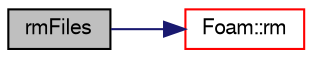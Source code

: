 digraph "rmFiles"
{
  bgcolor="transparent";
  edge [fontname="FreeSans",fontsize="10",labelfontname="FreeSans",labelfontsize="10"];
  node [fontname="FreeSans",fontsize="10",shape=record];
  rankdir="LR";
  Node322 [label="rmFiles",height=0.2,width=0.4,color="black", fillcolor="grey75", style="filled", fontcolor="black"];
  Node322 -> Node323 [color="midnightblue",fontsize="10",style="solid",fontname="FreeSans"];
  Node323 [label="Foam::rm",height=0.2,width=0.4,color="red",URL="$a21124.html#a24dbcb779312aba1a80a0b57a3a7f1ad",tooltip="Remove a file, returning true if successful otherwise false. "];
}
